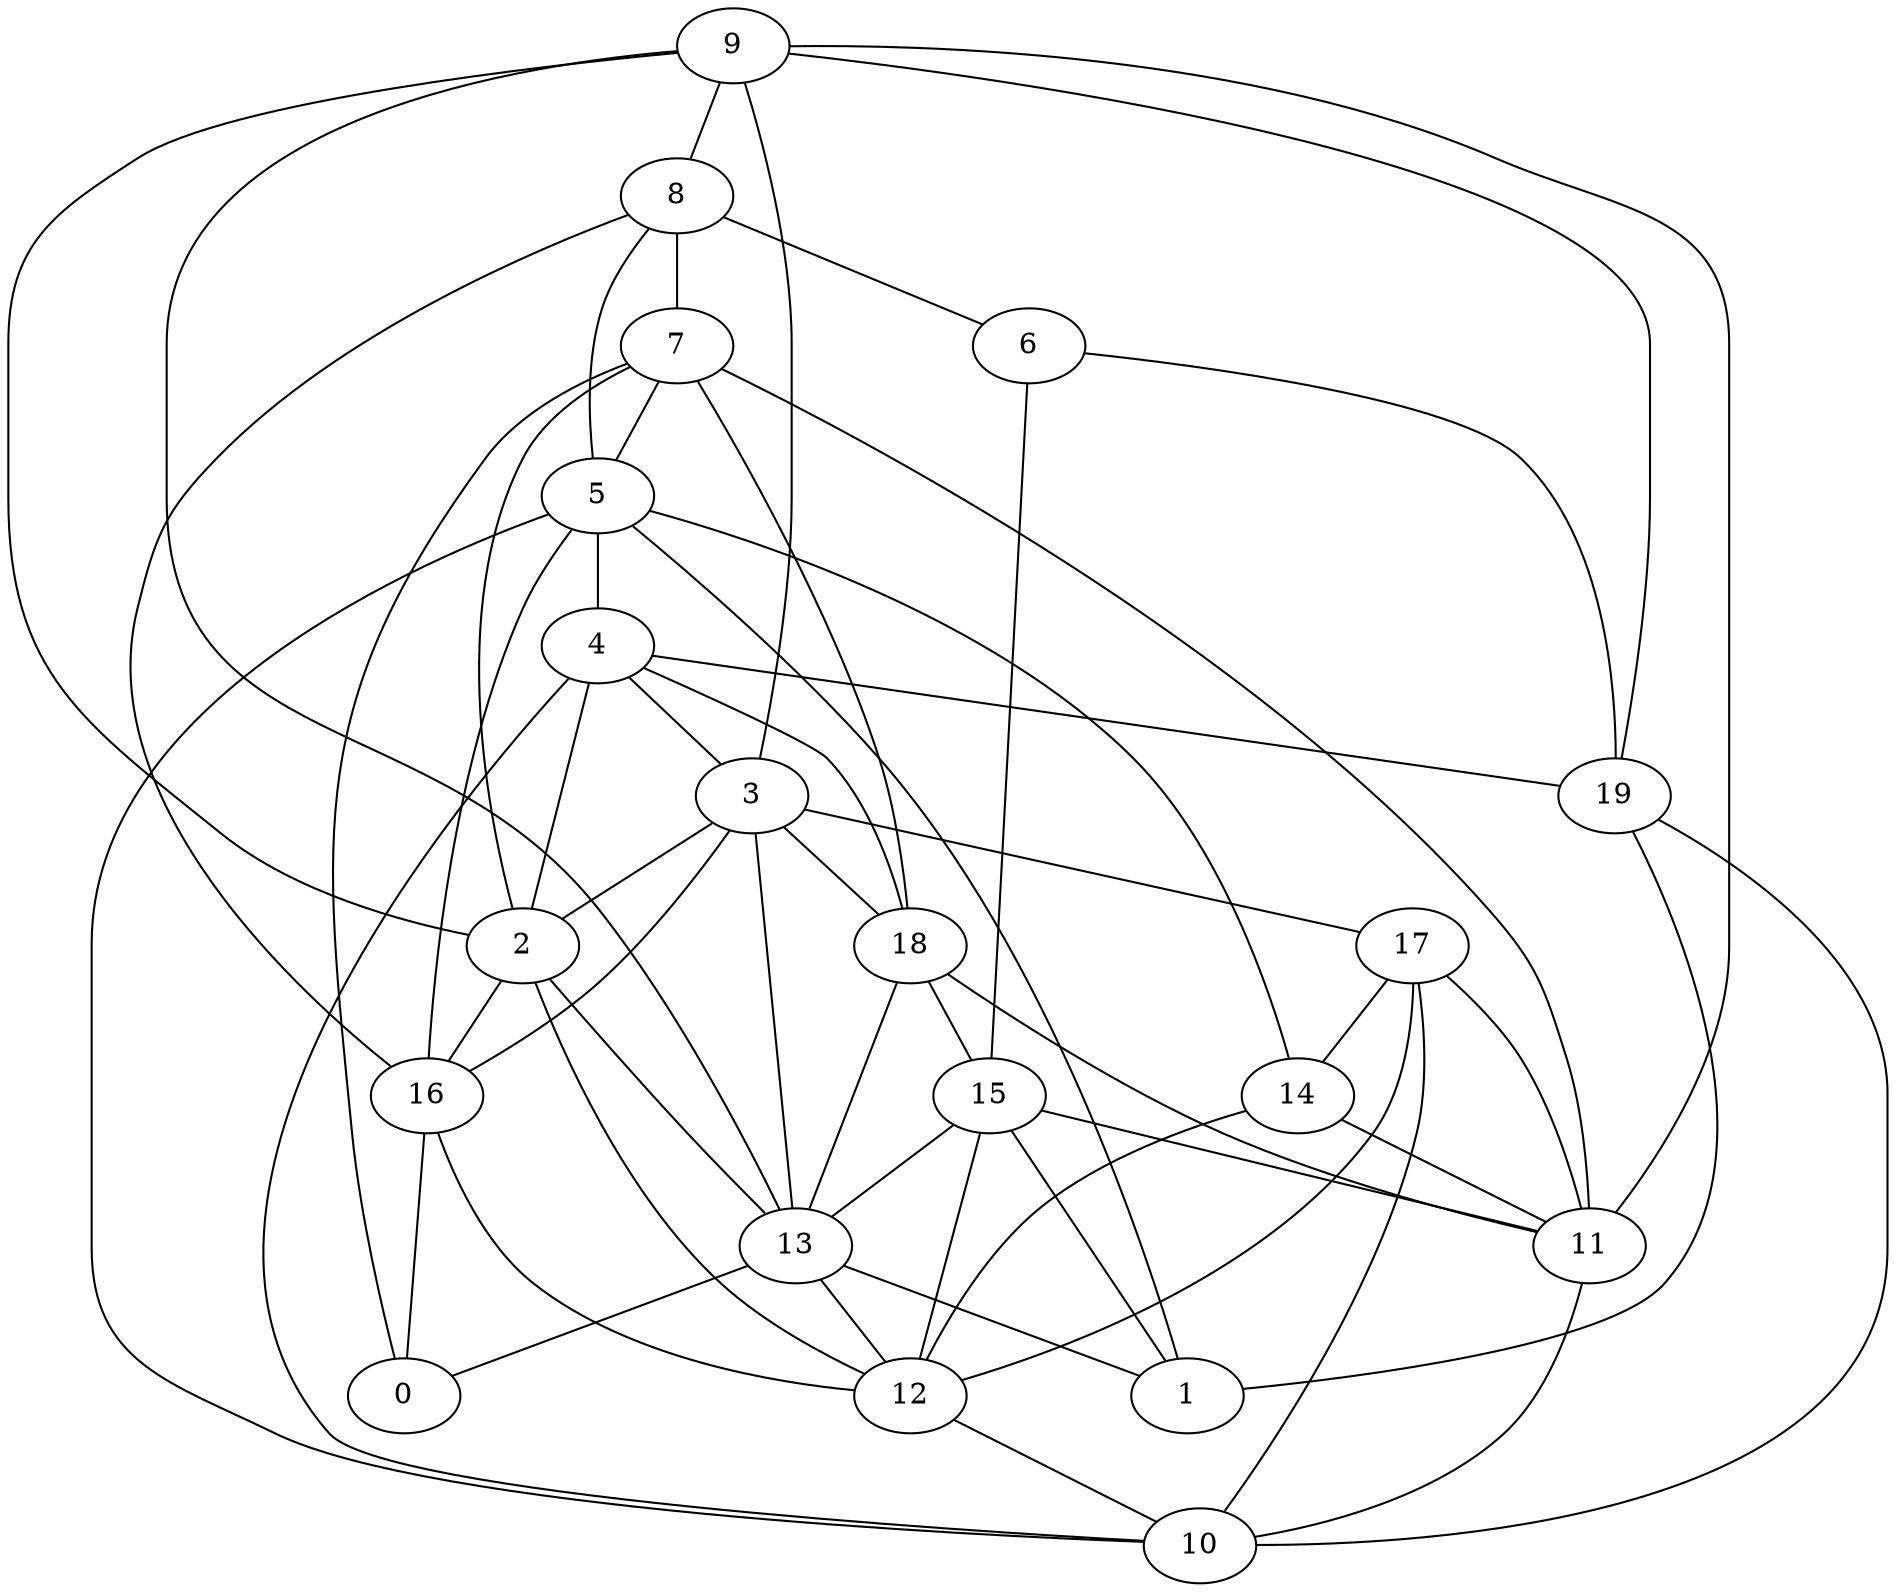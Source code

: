 digraph GG_graph {

subgraph G_graph {
edge [color = black]
"6" -> "19" [dir = none]
"6" -> "15" [dir = none]
"19" -> "1" [dir = none]
"19" -> "10" [dir = none]
"5" -> "16" [dir = none]
"5" -> "10" [dir = none]
"5" -> "14" [dir = none]
"5" -> "1" [dir = none]
"5" -> "4" [dir = none]
"4" -> "10" [dir = none]
"4" -> "18" [dir = none]
"4" -> "3" [dir = none]
"4" -> "19" [dir = none]
"4" -> "2" [dir = none]
"9" -> "8" [dir = none]
"9" -> "3" [dir = none]
"9" -> "2" [dir = none]
"9" -> "19" [dir = none]
"9" -> "13" [dir = none]
"9" -> "11" [dir = none]
"11" -> "10" [dir = none]
"18" -> "15" [dir = none]
"18" -> "13" [dir = none]
"18" -> "11" [dir = none]
"17" -> "14" [dir = none]
"17" -> "12" [dir = none]
"17" -> "10" [dir = none]
"17" -> "11" [dir = none]
"7" -> "0" [dir = none]
"7" -> "5" [dir = none]
"7" -> "18" [dir = none]
"7" -> "11" [dir = none]
"7" -> "2" [dir = none]
"15" -> "11" [dir = none]
"15" -> "12" [dir = none]
"15" -> "1" [dir = none]
"15" -> "13" [dir = none]
"13" -> "1" [dir = none]
"13" -> "12" [dir = none]
"13" -> "0" [dir = none]
"8" -> "6" [dir = none]
"8" -> "5" [dir = none]
"8" -> "16" [dir = none]
"8" -> "7" [dir = none]
"3" -> "13" [dir = none]
"3" -> "16" [dir = none]
"3" -> "18" [dir = none]
"3" -> "17" [dir = none]
"3" -> "2" [dir = none]
"16" -> "0" [dir = none]
"16" -> "12" [dir = none]
"2" -> "16" [dir = none]
"2" -> "13" [dir = none]
"2" -> "12" [dir = none]
"14" -> "12" [dir = none]
"14" -> "11" [dir = none]
"12" -> "10" [dir = none]
}

}
